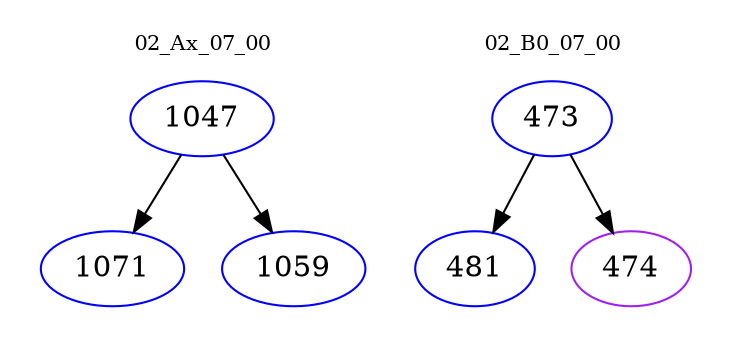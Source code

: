 digraph{
subgraph cluster_0 {
color = white
label = "02_Ax_07_00";
fontsize=10;
T0_1047 [label="1047", color="blue"]
T0_1047 -> T0_1071 [color="black"]
T0_1071 [label="1071", color="blue"]
T0_1047 -> T0_1059 [color="black"]
T0_1059 [label="1059", color="blue"]
}
subgraph cluster_1 {
color = white
label = "02_B0_07_00";
fontsize=10;
T1_473 [label="473", color="blue"]
T1_473 -> T1_481 [color="black"]
T1_481 [label="481", color="blue"]
T1_473 -> T1_474 [color="black"]
T1_474 [label="474", color="purple"]
}
}
